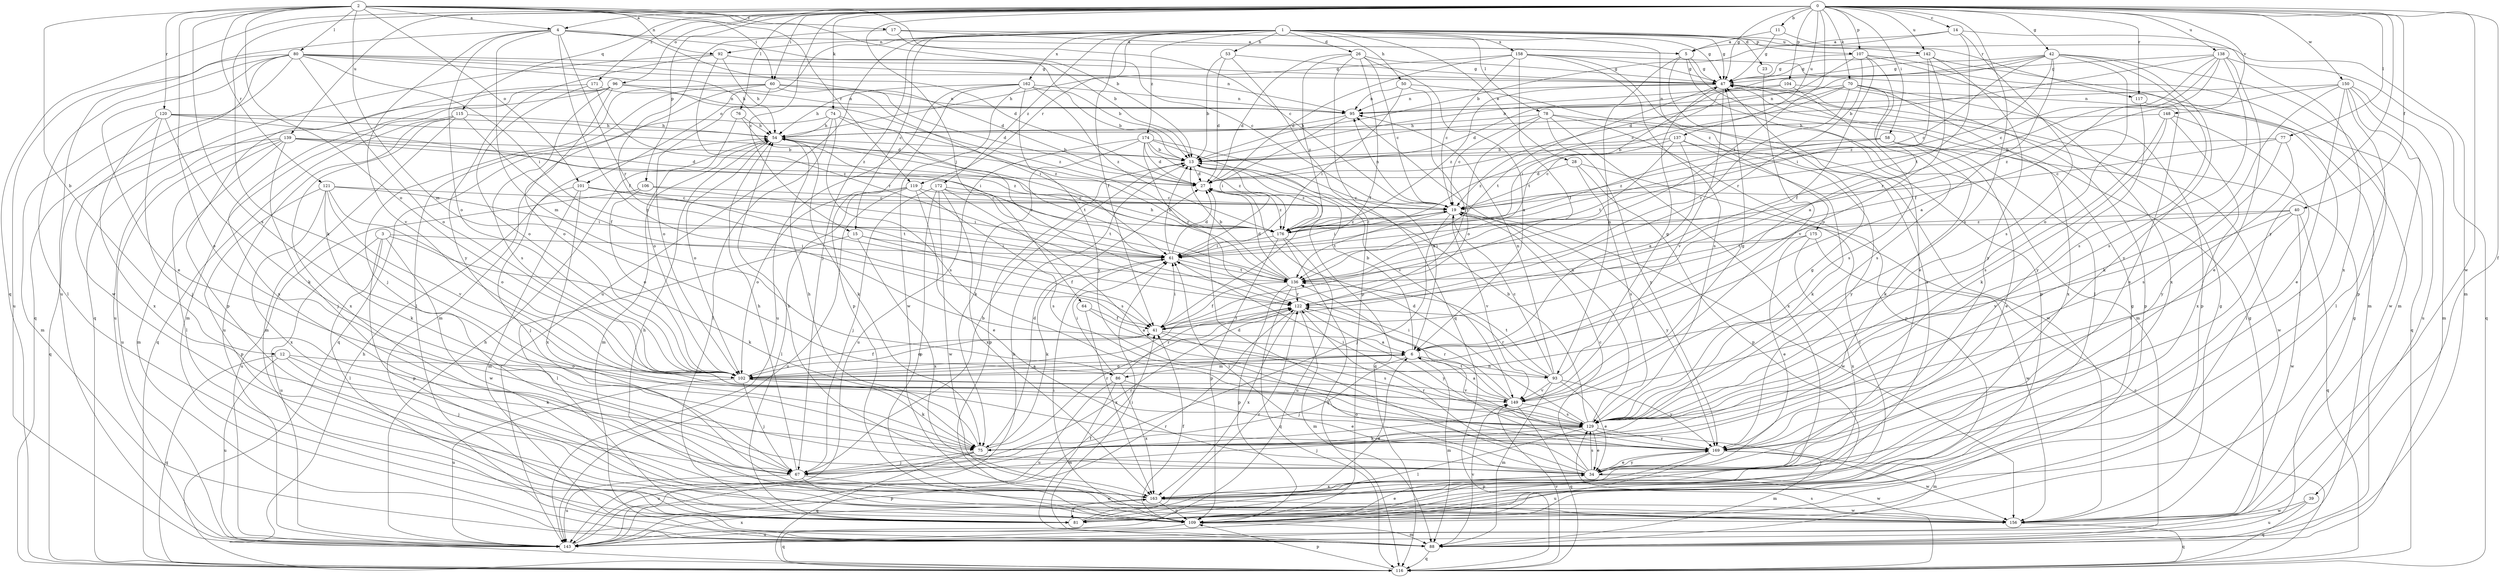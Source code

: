 strict digraph  {
0;
1;
2;
3;
4;
5;
6;
11;
12;
13;
14;
15;
17;
19;
23;
26;
27;
28;
34;
39;
40;
41;
42;
47;
50;
53;
54;
58;
60;
61;
64;
67;
70;
74;
75;
76;
77;
78;
80;
81;
86;
88;
92;
93;
95;
96;
101;
102;
104;
106;
107;
109;
115;
116;
117;
119;
120;
121;
122;
129;
136;
137;
138;
139;
142;
143;
148;
149;
150;
156;
158;
162;
163;
169;
171;
172;
174;
175;
176;
0 -> 4  [label=a];
0 -> 11  [label=b];
0 -> 14  [label=c];
0 -> 15  [label=c];
0 -> 39  [label=f];
0 -> 40  [label=f];
0 -> 42  [label=g];
0 -> 47  [label=g];
0 -> 58  [label=i];
0 -> 60  [label=i];
0 -> 64  [label=j];
0 -> 70  [label=k];
0 -> 74  [label=k];
0 -> 75  [label=k];
0 -> 76  [label=l];
0 -> 77  [label=l];
0 -> 96  [label=o];
0 -> 104  [label=p];
0 -> 106  [label=p];
0 -> 107  [label=p];
0 -> 115  [label=q];
0 -> 116  [label=q];
0 -> 117  [label=r];
0 -> 129  [label=s];
0 -> 136  [label=t];
0 -> 137  [label=u];
0 -> 138  [label=u];
0 -> 139  [label=u];
0 -> 142  [label=u];
0 -> 148  [label=v];
0 -> 150  [label=w];
0 -> 156  [label=w];
0 -> 169  [label=y];
0 -> 171  [label=z];
1 -> 15  [label=c];
1 -> 23  [label=d];
1 -> 26  [label=d];
1 -> 28  [label=e];
1 -> 41  [label=f];
1 -> 47  [label=g];
1 -> 50  [label=h];
1 -> 53  [label=h];
1 -> 67  [label=j];
1 -> 78  [label=l];
1 -> 92  [label=n];
1 -> 101  [label=o];
1 -> 107  [label=p];
1 -> 117  [label=r];
1 -> 119  [label=r];
1 -> 142  [label=u];
1 -> 143  [label=u];
1 -> 158  [label=x];
1 -> 162  [label=x];
1 -> 172  [label=z];
1 -> 174  [label=z];
1 -> 175  [label=z];
2 -> 4  [label=a];
2 -> 12  [label=b];
2 -> 13  [label=b];
2 -> 17  [label=c];
2 -> 19  [label=c];
2 -> 34  [label=e];
2 -> 60  [label=i];
2 -> 80  [label=l];
2 -> 86  [label=m];
2 -> 92  [label=n];
2 -> 101  [label=o];
2 -> 102  [label=o];
2 -> 119  [label=r];
2 -> 120  [label=r];
2 -> 121  [label=r];
2 -> 129  [label=s];
3 -> 61  [label=i];
3 -> 75  [label=k];
3 -> 81  [label=l];
3 -> 109  [label=p];
3 -> 143  [label=u];
3 -> 156  [label=w];
4 -> 5  [label=a];
4 -> 13  [label=b];
4 -> 27  [label=d];
4 -> 86  [label=m];
4 -> 93  [label=n];
4 -> 102  [label=o];
4 -> 122  [label=r];
4 -> 143  [label=u];
4 -> 149  [label=v];
5 -> 47  [label=g];
5 -> 81  [label=l];
5 -> 93  [label=n];
5 -> 109  [label=p];
5 -> 163  [label=x];
6 -> 13  [label=b];
6 -> 67  [label=j];
6 -> 86  [label=m];
6 -> 88  [label=m];
6 -> 93  [label=n];
6 -> 102  [label=o];
11 -> 5  [label=a];
11 -> 47  [label=g];
11 -> 88  [label=m];
12 -> 67  [label=j];
12 -> 75  [label=k];
12 -> 102  [label=o];
12 -> 116  [label=q];
12 -> 143  [label=u];
13 -> 27  [label=d];
13 -> 109  [label=p];
13 -> 116  [label=q];
13 -> 176  [label=z];
14 -> 5  [label=a];
14 -> 13  [label=b];
14 -> 129  [label=s];
14 -> 136  [label=t];
14 -> 163  [label=x];
15 -> 41  [label=f];
15 -> 61  [label=i];
15 -> 81  [label=l];
15 -> 163  [label=x];
17 -> 5  [label=a];
17 -> 19  [label=c];
17 -> 41  [label=f];
17 -> 47  [label=g];
19 -> 61  [label=i];
19 -> 67  [label=j];
19 -> 95  [label=n];
19 -> 136  [label=t];
19 -> 149  [label=v];
19 -> 156  [label=w];
19 -> 169  [label=y];
19 -> 176  [label=z];
23 -> 149  [label=v];
26 -> 6  [label=a];
26 -> 19  [label=c];
26 -> 27  [label=d];
26 -> 41  [label=f];
26 -> 47  [label=g];
26 -> 116  [label=q];
26 -> 176  [label=z];
27 -> 19  [label=c];
27 -> 176  [label=z];
28 -> 27  [label=d];
28 -> 81  [label=l];
28 -> 109  [label=p];
28 -> 129  [label=s];
34 -> 19  [label=c];
34 -> 27  [label=d];
34 -> 54  [label=h];
34 -> 61  [label=i];
34 -> 122  [label=r];
34 -> 129  [label=s];
34 -> 156  [label=w];
34 -> 163  [label=x];
34 -> 169  [label=y];
39 -> 116  [label=q];
39 -> 143  [label=u];
39 -> 156  [label=w];
40 -> 116  [label=q];
40 -> 129  [label=s];
40 -> 136  [label=t];
40 -> 149  [label=v];
40 -> 156  [label=w];
40 -> 176  [label=z];
41 -> 6  [label=a];
41 -> 61  [label=i];
41 -> 102  [label=o];
41 -> 129  [label=s];
42 -> 6  [label=a];
42 -> 13  [label=b];
42 -> 19  [label=c];
42 -> 27  [label=d];
42 -> 47  [label=g];
42 -> 102  [label=o];
42 -> 109  [label=p];
42 -> 129  [label=s];
42 -> 169  [label=y];
42 -> 176  [label=z];
47 -> 95  [label=n];
47 -> 136  [label=t];
47 -> 149  [label=v];
47 -> 176  [label=z];
50 -> 61  [label=i];
50 -> 88  [label=m];
50 -> 95  [label=n];
50 -> 102  [label=o];
53 -> 13  [label=b];
53 -> 27  [label=d];
53 -> 47  [label=g];
53 -> 109  [label=p];
54 -> 13  [label=b];
54 -> 75  [label=k];
54 -> 88  [label=m];
54 -> 102  [label=o];
54 -> 136  [label=t];
58 -> 13  [label=b];
58 -> 19  [label=c];
58 -> 34  [label=e];
58 -> 75  [label=k];
58 -> 156  [label=w];
58 -> 176  [label=z];
60 -> 27  [label=d];
60 -> 61  [label=i];
60 -> 67  [label=j];
60 -> 81  [label=l];
60 -> 88  [label=m];
60 -> 95  [label=n];
60 -> 102  [label=o];
61 -> 13  [label=b];
61 -> 27  [label=d];
61 -> 75  [label=k];
61 -> 136  [label=t];
64 -> 6  [label=a];
64 -> 41  [label=f];
64 -> 163  [label=x];
67 -> 13  [label=b];
67 -> 54  [label=h];
67 -> 109  [label=p];
67 -> 122  [label=r];
67 -> 143  [label=u];
67 -> 156  [label=w];
70 -> 27  [label=d];
70 -> 61  [label=i];
70 -> 95  [label=n];
70 -> 109  [label=p];
70 -> 116  [label=q];
70 -> 122  [label=r];
70 -> 129  [label=s];
70 -> 163  [label=x];
74 -> 54  [label=h];
74 -> 81  [label=l];
74 -> 116  [label=q];
74 -> 122  [label=r];
74 -> 129  [label=s];
74 -> 176  [label=z];
75 -> 27  [label=d];
75 -> 47  [label=g];
75 -> 54  [label=h];
75 -> 67  [label=j];
75 -> 116  [label=q];
75 -> 122  [label=r];
75 -> 143  [label=u];
76 -> 54  [label=h];
76 -> 61  [label=i];
76 -> 102  [label=o];
77 -> 13  [label=b];
77 -> 19  [label=c];
77 -> 129  [label=s];
77 -> 169  [label=y];
78 -> 19  [label=c];
78 -> 54  [label=h];
78 -> 109  [label=p];
78 -> 122  [label=r];
78 -> 156  [label=w];
78 -> 163  [label=x];
78 -> 169  [label=y];
80 -> 27  [label=d];
80 -> 34  [label=e];
80 -> 47  [label=g];
80 -> 54  [label=h];
80 -> 61  [label=i];
80 -> 81  [label=l];
80 -> 95  [label=n];
80 -> 102  [label=o];
80 -> 116  [label=q];
80 -> 143  [label=u];
80 -> 156  [label=w];
81 -> 6  [label=a];
81 -> 122  [label=r];
86 -> 34  [label=e];
86 -> 61  [label=i];
86 -> 88  [label=m];
86 -> 122  [label=r];
86 -> 143  [label=u];
86 -> 163  [label=x];
88 -> 47  [label=g];
88 -> 61  [label=i];
88 -> 116  [label=q];
88 -> 149  [label=v];
92 -> 13  [label=b];
92 -> 47  [label=g];
92 -> 54  [label=h];
92 -> 116  [label=q];
92 -> 122  [label=r];
92 -> 169  [label=y];
93 -> 19  [label=c];
93 -> 34  [label=e];
93 -> 47  [label=g];
93 -> 88  [label=m];
93 -> 95  [label=n];
93 -> 122  [label=r];
93 -> 136  [label=t];
93 -> 149  [label=v];
93 -> 169  [label=y];
95 -> 54  [label=h];
95 -> 61  [label=i];
96 -> 88  [label=m];
96 -> 95  [label=n];
96 -> 102  [label=o];
96 -> 129  [label=s];
96 -> 143  [label=u];
96 -> 163  [label=x];
96 -> 176  [label=z];
101 -> 19  [label=c];
101 -> 67  [label=j];
101 -> 88  [label=m];
101 -> 136  [label=t];
101 -> 163  [label=x];
102 -> 6  [label=a];
102 -> 41  [label=f];
102 -> 67  [label=j];
102 -> 75  [label=k];
102 -> 143  [label=u];
102 -> 149  [label=v];
104 -> 95  [label=n];
104 -> 109  [label=p];
104 -> 129  [label=s];
104 -> 136  [label=t];
106 -> 19  [label=c];
106 -> 61  [label=i];
106 -> 102  [label=o];
106 -> 143  [label=u];
107 -> 6  [label=a];
107 -> 19  [label=c];
107 -> 41  [label=f];
107 -> 47  [label=g];
107 -> 88  [label=m];
107 -> 122  [label=r];
107 -> 163  [label=x];
109 -> 34  [label=e];
109 -> 41  [label=f];
109 -> 47  [label=g];
109 -> 61  [label=i];
109 -> 88  [label=m];
109 -> 116  [label=q];
109 -> 143  [label=u];
115 -> 41  [label=f];
115 -> 54  [label=h];
115 -> 88  [label=m];
115 -> 116  [label=q];
115 -> 143  [label=u];
115 -> 163  [label=x];
116 -> 19  [label=c];
116 -> 54  [label=h];
116 -> 109  [label=p];
116 -> 129  [label=s];
116 -> 149  [label=v];
117 -> 34  [label=e];
117 -> 169  [label=y];
119 -> 19  [label=c];
119 -> 34  [label=e];
119 -> 81  [label=l];
119 -> 102  [label=o];
119 -> 129  [label=s];
119 -> 143  [label=u];
120 -> 27  [label=d];
120 -> 54  [label=h];
120 -> 67  [label=j];
120 -> 75  [label=k];
120 -> 88  [label=m];
120 -> 163  [label=x];
120 -> 176  [label=z];
121 -> 19  [label=c];
121 -> 61  [label=i];
121 -> 75  [label=k];
121 -> 102  [label=o];
121 -> 109  [label=p];
121 -> 149  [label=v];
121 -> 163  [label=x];
122 -> 41  [label=f];
122 -> 88  [label=m];
122 -> 163  [label=x];
122 -> 169  [label=y];
129 -> 13  [label=b];
129 -> 27  [label=d];
129 -> 34  [label=e];
129 -> 61  [label=i];
129 -> 67  [label=j];
129 -> 75  [label=k];
129 -> 81  [label=l];
129 -> 88  [label=m];
129 -> 95  [label=n];
129 -> 169  [label=y];
136 -> 13  [label=b];
136 -> 27  [label=d];
136 -> 41  [label=f];
136 -> 54  [label=h];
136 -> 109  [label=p];
136 -> 116  [label=q];
136 -> 122  [label=r];
137 -> 6  [label=a];
137 -> 13  [label=b];
137 -> 75  [label=k];
137 -> 136  [label=t];
137 -> 169  [label=y];
137 -> 176  [label=z];
138 -> 13  [label=b];
138 -> 19  [label=c];
138 -> 34  [label=e];
138 -> 41  [label=f];
138 -> 47  [label=g];
138 -> 116  [label=q];
138 -> 122  [label=r];
138 -> 129  [label=s];
139 -> 13  [label=b];
139 -> 27  [label=d];
139 -> 67  [label=j];
139 -> 81  [label=l];
139 -> 88  [label=m];
139 -> 116  [label=q];
139 -> 143  [label=u];
139 -> 176  [label=z];
142 -> 47  [label=g];
142 -> 61  [label=i];
142 -> 81  [label=l];
142 -> 102  [label=o];
142 -> 169  [label=y];
143 -> 13  [label=b];
143 -> 41  [label=f];
143 -> 47  [label=g];
143 -> 54  [label=h];
143 -> 122  [label=r];
143 -> 163  [label=x];
148 -> 54  [label=h];
148 -> 75  [label=k];
148 -> 81  [label=l];
148 -> 129  [label=s];
148 -> 163  [label=x];
149 -> 6  [label=a];
149 -> 47  [label=g];
149 -> 61  [label=i];
149 -> 116  [label=q];
149 -> 122  [label=r];
149 -> 129  [label=s];
150 -> 34  [label=e];
150 -> 75  [label=k];
150 -> 81  [label=l];
150 -> 88  [label=m];
150 -> 95  [label=n];
150 -> 143  [label=u];
150 -> 156  [label=w];
150 -> 176  [label=z];
156 -> 47  [label=g];
156 -> 54  [label=h];
156 -> 116  [label=q];
158 -> 19  [label=c];
158 -> 27  [label=d];
158 -> 34  [label=e];
158 -> 41  [label=f];
158 -> 47  [label=g];
158 -> 54  [label=h];
158 -> 88  [label=m];
158 -> 129  [label=s];
162 -> 13  [label=b];
162 -> 54  [label=h];
162 -> 95  [label=n];
162 -> 109  [label=p];
162 -> 143  [label=u];
162 -> 156  [label=w];
162 -> 169  [label=y];
162 -> 176  [label=z];
163 -> 81  [label=l];
163 -> 109  [label=p];
163 -> 156  [label=w];
169 -> 34  [label=e];
169 -> 88  [label=m];
169 -> 102  [label=o];
169 -> 109  [label=p];
169 -> 136  [label=t];
169 -> 143  [label=u];
169 -> 156  [label=w];
171 -> 95  [label=n];
171 -> 102  [label=o];
171 -> 109  [label=p];
171 -> 176  [label=z];
172 -> 19  [label=c];
172 -> 67  [label=j];
172 -> 109  [label=p];
172 -> 129  [label=s];
172 -> 136  [label=t];
172 -> 156  [label=w];
172 -> 163  [label=x];
174 -> 6  [label=a];
174 -> 13  [label=b];
174 -> 27  [label=d];
174 -> 75  [label=k];
174 -> 122  [label=r];
174 -> 143  [label=u];
174 -> 149  [label=v];
174 -> 176  [label=z];
175 -> 34  [label=e];
175 -> 61  [label=i];
175 -> 156  [label=w];
175 -> 163  [label=x];
176 -> 19  [label=c];
176 -> 61  [label=i];
176 -> 109  [label=p];
176 -> 116  [label=q];
176 -> 143  [label=u];
}
